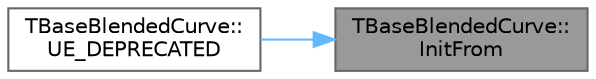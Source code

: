 digraph "TBaseBlendedCurve::InitFrom"
{
 // INTERACTIVE_SVG=YES
 // LATEX_PDF_SIZE
  bgcolor="transparent";
  edge [fontname=Helvetica,fontsize=10,labelfontname=Helvetica,labelfontsize=10];
  node [fontname=Helvetica,fontsize=10,shape=box,height=0.2,width=0.4];
  rankdir="RL";
  Node1 [id="Node000001",label="TBaseBlendedCurve::\lInitFrom",height=0.2,width=0.4,color="gray40", fillcolor="grey60", style="filled", fontcolor="black",tooltip="Initialize from another curve."];
  Node1 -> Node2 [id="edge1_Node000001_Node000002",dir="back",color="steelblue1",style="solid",tooltip=" "];
  Node2 [id="Node000002",label="TBaseBlendedCurve::\lUE_DEPRECATED",height=0.2,width=0.4,color="grey40", fillcolor="white", style="filled",URL="$d1/dd3/structTBaseBlendedCurve.html#a8c36a68f931508a8c0d5908e591480f8",tooltip=" "];
}
